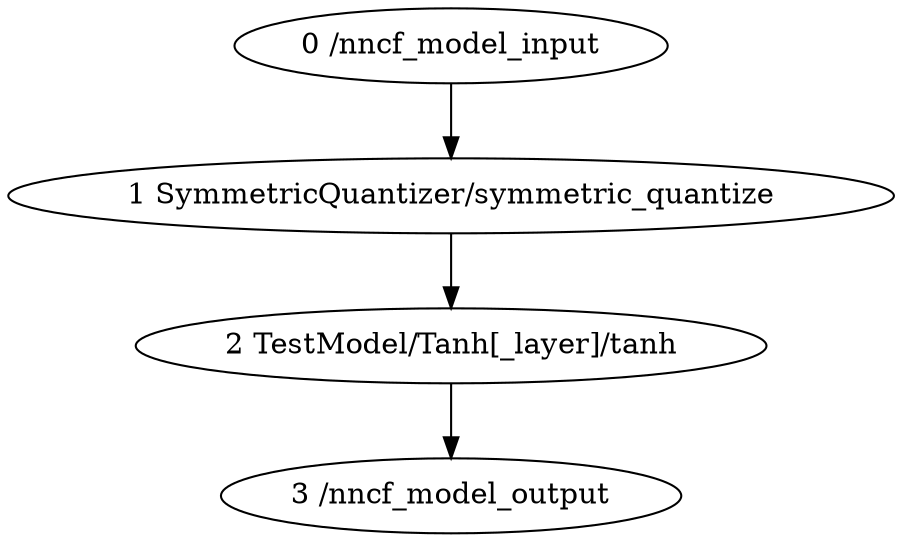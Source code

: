 strict digraph  {
"0 /nncf_model_input" [id=0, scope="", type=nncf_model_input];
"1 SymmetricQuantizer/symmetric_quantize" [id=1, scope=SymmetricQuantizer, type=symmetric_quantize];
"2 TestModel/Tanh[_layer]/tanh" [id=2, scope="TestModel/Tanh[_layer]", type=tanh];
"3 /nncf_model_output" [id=3, scope="", type=nncf_model_output];
"0 /nncf_model_input" -> "1 SymmetricQuantizer/symmetric_quantize";
"1 SymmetricQuantizer/symmetric_quantize" -> "2 TestModel/Tanh[_layer]/tanh";
"2 TestModel/Tanh[_layer]/tanh" -> "3 /nncf_model_output";
}
